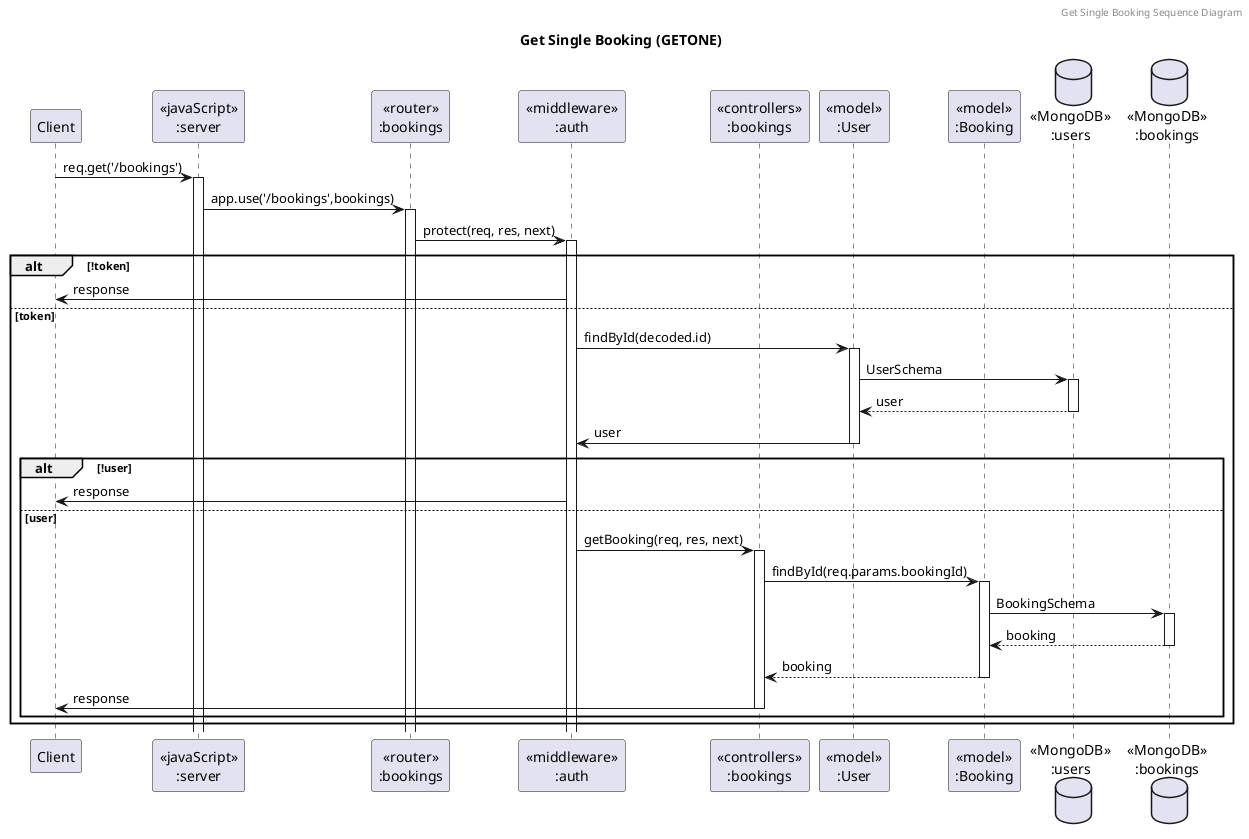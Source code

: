 @startuml Get Single Booking (GETONE)

header Get Single Booking Sequence Diagram
title "Get Single Booking (GETONE)"

participant "Client" as client
participant "<<javaScript>>\n:server" as server
participant "<<router>>\n:bookings" as routerBookings
participant "<<middleware>>\n:auth" as authMiddleware
participant "<<controllers>>\n:bookings" as controllersBookings
participant "<<model>>\n:User" as modelUser
participant "<<model>>\n:Booking" as modelBooking
database "<<MongoDB>>\n:users" as UsersDatabase
database "<<MongoDB>>\n:bookings" as BookingsDatabase

client -> server ++:req.get('/bookings')
server -> routerBookings ++:app.use('/bookings',bookings)
routerBookings -> authMiddleware ++:protect(req, res, next)
alt !token 
    authMiddleware -> client :response
else token
    authMiddleware -> modelUser ++:findById(decoded.id)
    modelUser -> UsersDatabase ++: UserSchema
    UsersDatabase --> modelUser --: user
    modelUser -> authMiddleware --: user
    alt !user
        authMiddleware -> client :response
    else user
        authMiddleware -> controllersBookings ++: getBooking(req, res, next)
        controllersBookings -> modelBooking ++:findById(req.params.bookingId)
        modelBooking -> BookingsDatabase ++: BookingSchema
        BookingsDatabase --> modelBooking --: booking
        controllersBookings <-- modelBooking --:booking
        controllersBookings -> client --:response
    end
end


@enduml
